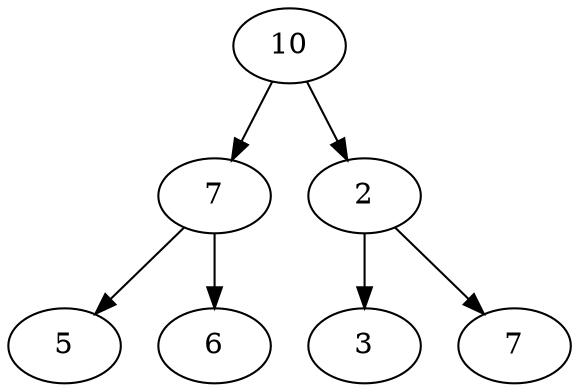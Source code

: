 digraph g {
    n1 [label = "10"];
    n2 [label = "7"];
    n3 [label = "2"];
    n4 [label = "5"];
    n5 [label = "6"];
    n6 [label = "3"];
    n7 [label = "7"];
    n1 -> n2;
    n1 -> n3;
    n2 -> n4;
    n2 -> n5;
    n3 -> n6;
    n3 -> n7;
}
